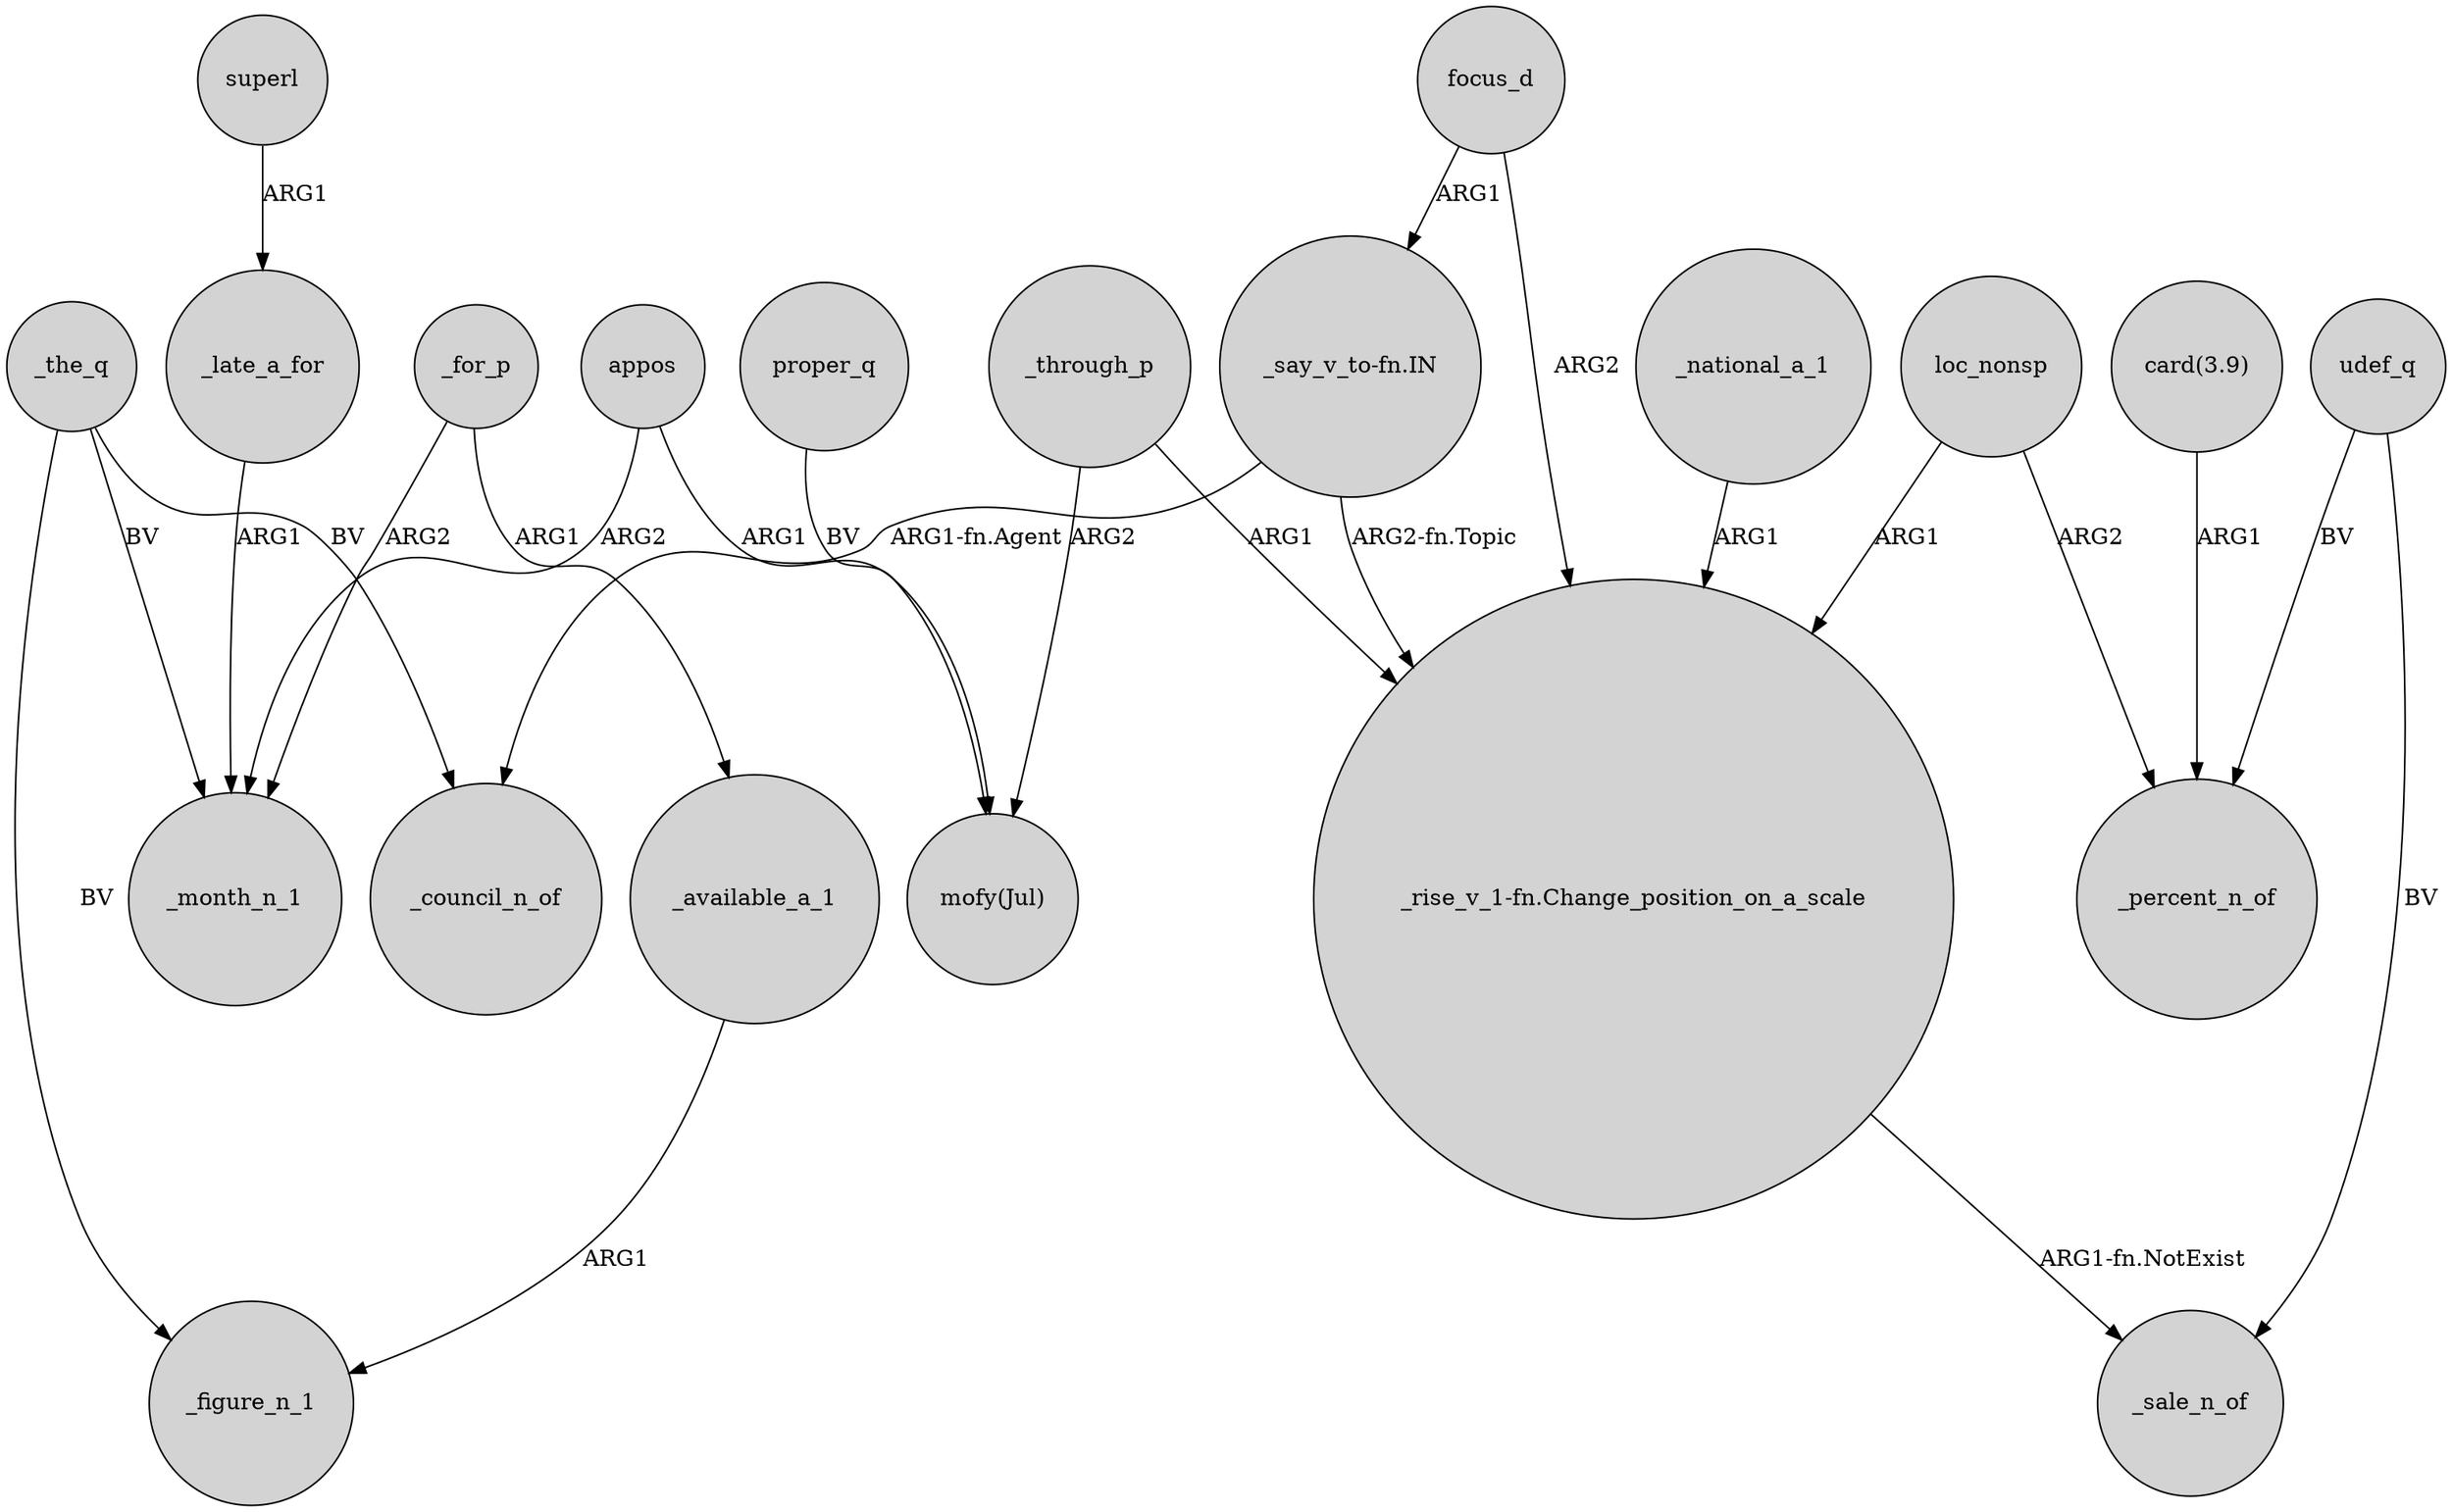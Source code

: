 digraph {
	node [shape=circle style=filled]
	_for_p -> _month_n_1 [label=ARG2]
	appos -> _month_n_1 [label=ARG2]
	proper_q -> "mofy(Jul)" [label=BV]
	_through_p -> "mofy(Jul)" [label=ARG2]
	"_rise_v_1-fn.Change_position_on_a_scale" -> _sale_n_of [label="ARG1-fn.NotExist"]
	"card(3.9)" -> _percent_n_of [label=ARG1]
	superl -> _late_a_for [label=ARG1]
	_the_q -> _figure_n_1 [label=BV]
	_available_a_1 -> _figure_n_1 [label=ARG1]
	appos -> "mofy(Jul)" [label=ARG1]
	_the_q -> _month_n_1 [label=BV]
	_national_a_1 -> "_rise_v_1-fn.Change_position_on_a_scale" [label=ARG1]
	loc_nonsp -> _percent_n_of [label=ARG2]
	loc_nonsp -> "_rise_v_1-fn.Change_position_on_a_scale" [label=ARG1]
	"_say_v_to-fn.IN" -> _council_n_of [label="ARG1-fn.Agent"]
	_late_a_for -> _month_n_1 [label=ARG1]
	_the_q -> _council_n_of [label=BV]
	udef_q -> _sale_n_of [label=BV]
	_through_p -> "_rise_v_1-fn.Change_position_on_a_scale" [label=ARG1]
	"_say_v_to-fn.IN" -> "_rise_v_1-fn.Change_position_on_a_scale" [label="ARG2-fn.Topic"]
	udef_q -> _percent_n_of [label=BV]
	_for_p -> _available_a_1 [label=ARG1]
	focus_d -> "_rise_v_1-fn.Change_position_on_a_scale" [label=ARG2]
	focus_d -> "_say_v_to-fn.IN" [label=ARG1]
}
